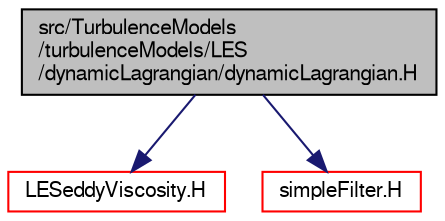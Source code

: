 digraph "src/TurbulenceModels/turbulenceModels/LES/dynamicLagrangian/dynamicLagrangian.H"
{
  bgcolor="transparent";
  edge [fontname="FreeSans",fontsize="10",labelfontname="FreeSans",labelfontsize="10"];
  node [fontname="FreeSans",fontsize="10",shape=record];
  Node1 [label="src/TurbulenceModels\l/turbulenceModels/LES\l/dynamicLagrangian/dynamicLagrangian.H",height=0.2,width=0.4,color="black", fillcolor="grey75", style="filled" fontcolor="black"];
  Node1 -> Node2 [color="midnightblue",fontsize="10",style="solid",fontname="FreeSans"];
  Node2 [label="LESeddyViscosity.H",height=0.2,width=0.4,color="red",URL="$a10161.html"];
  Node1 -> Node3 [color="midnightblue",fontsize="10",style="solid",fontname="FreeSans"];
  Node3 [label="simpleFilter.H",height=0.2,width=0.4,color="red",URL="$a10169.html"];
}
